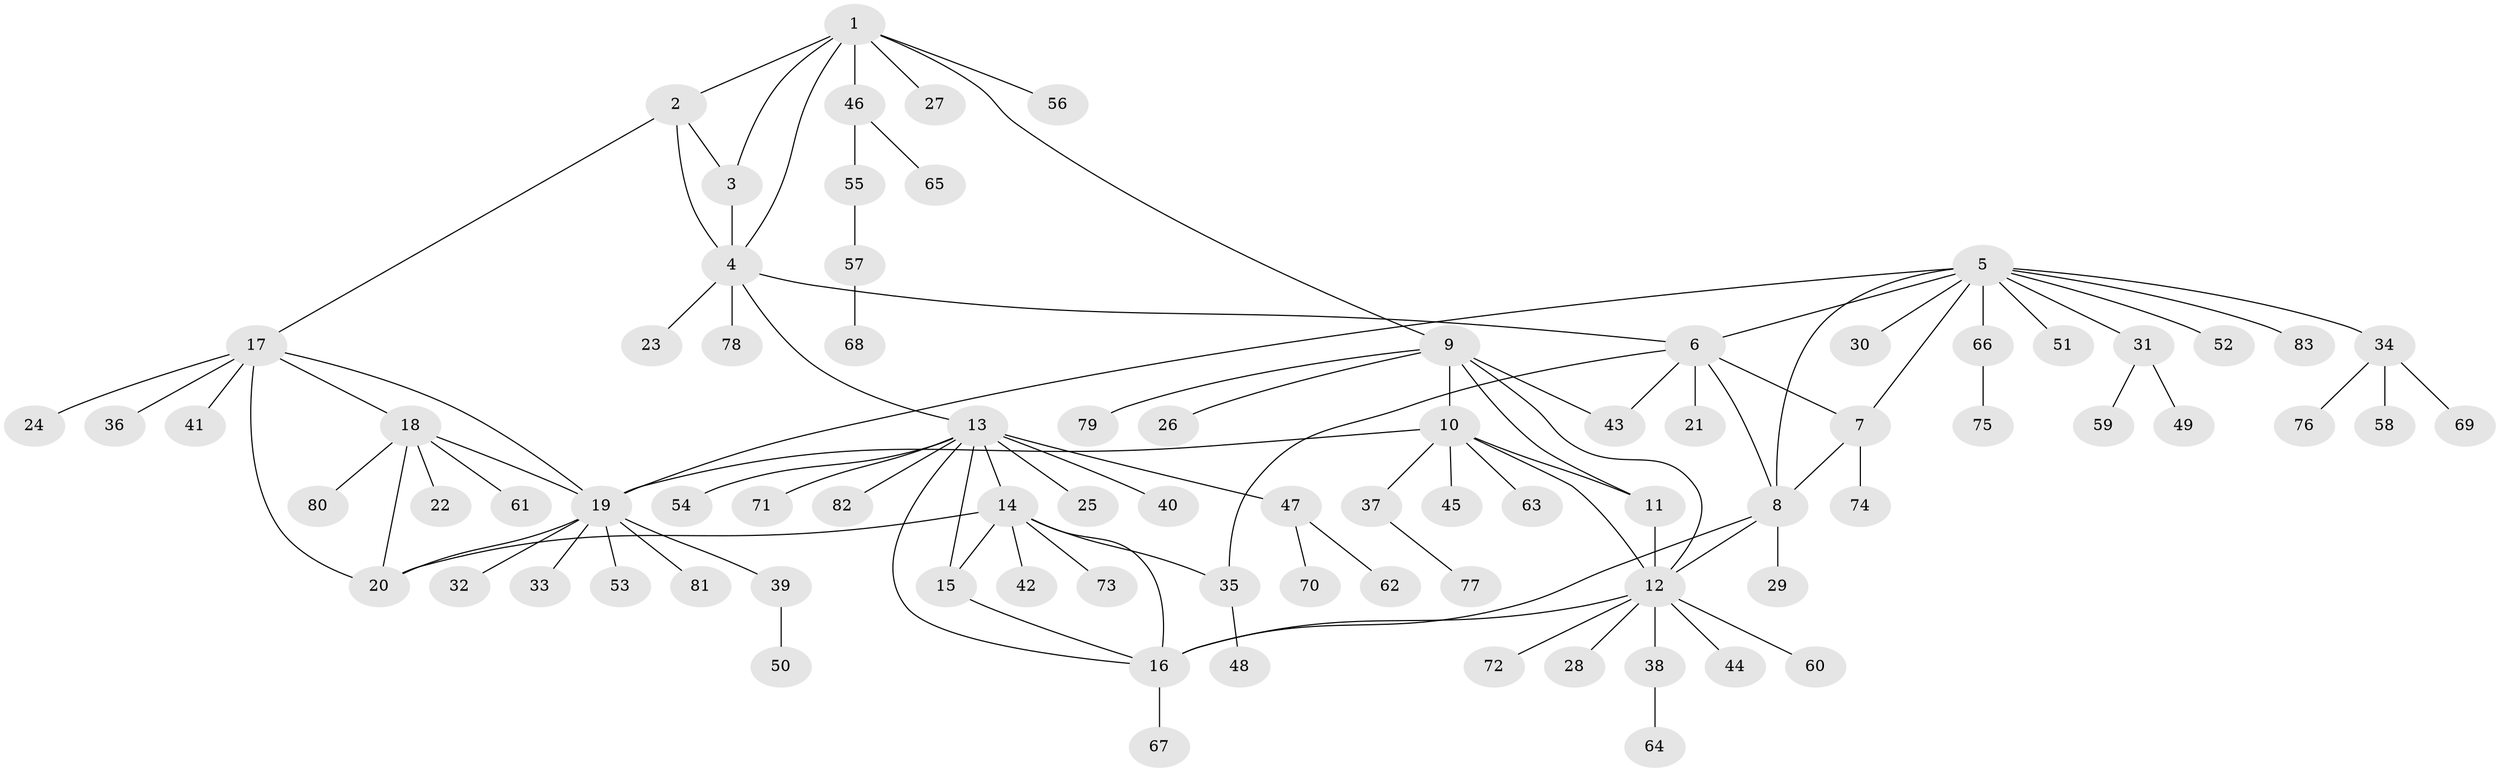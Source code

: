 // coarse degree distribution, {2: 0.06896551724137931, 9: 0.017241379310344827, 13: 0.017241379310344827, 5: 0.05172413793103448, 12: 0.05172413793103448, 4: 0.017241379310344827, 1: 0.7758620689655172}
// Generated by graph-tools (version 1.1) at 2025/58/03/04/25 21:58:11]
// undirected, 83 vertices, 105 edges
graph export_dot {
graph [start="1"]
  node [color=gray90,style=filled];
  1;
  2;
  3;
  4;
  5;
  6;
  7;
  8;
  9;
  10;
  11;
  12;
  13;
  14;
  15;
  16;
  17;
  18;
  19;
  20;
  21;
  22;
  23;
  24;
  25;
  26;
  27;
  28;
  29;
  30;
  31;
  32;
  33;
  34;
  35;
  36;
  37;
  38;
  39;
  40;
  41;
  42;
  43;
  44;
  45;
  46;
  47;
  48;
  49;
  50;
  51;
  52;
  53;
  54;
  55;
  56;
  57;
  58;
  59;
  60;
  61;
  62;
  63;
  64;
  65;
  66;
  67;
  68;
  69;
  70;
  71;
  72;
  73;
  74;
  75;
  76;
  77;
  78;
  79;
  80;
  81;
  82;
  83;
  1 -- 2;
  1 -- 3;
  1 -- 4;
  1 -- 9;
  1 -- 27;
  1 -- 46;
  1 -- 56;
  2 -- 3;
  2 -- 4;
  2 -- 17;
  3 -- 4;
  4 -- 6;
  4 -- 13;
  4 -- 23;
  4 -- 78;
  5 -- 6;
  5 -- 7;
  5 -- 8;
  5 -- 19;
  5 -- 30;
  5 -- 31;
  5 -- 34;
  5 -- 51;
  5 -- 52;
  5 -- 66;
  5 -- 83;
  6 -- 7;
  6 -- 8;
  6 -- 21;
  6 -- 35;
  6 -- 43;
  7 -- 8;
  7 -- 74;
  8 -- 12;
  8 -- 16;
  8 -- 29;
  9 -- 10;
  9 -- 11;
  9 -- 12;
  9 -- 26;
  9 -- 43;
  9 -- 79;
  10 -- 11;
  10 -- 12;
  10 -- 19;
  10 -- 37;
  10 -- 45;
  10 -- 63;
  11 -- 12;
  12 -- 16;
  12 -- 28;
  12 -- 38;
  12 -- 44;
  12 -- 60;
  12 -- 72;
  13 -- 14;
  13 -- 15;
  13 -- 16;
  13 -- 25;
  13 -- 40;
  13 -- 47;
  13 -- 54;
  13 -- 71;
  13 -- 82;
  14 -- 15;
  14 -- 16;
  14 -- 20;
  14 -- 35;
  14 -- 42;
  14 -- 73;
  15 -- 16;
  16 -- 67;
  17 -- 18;
  17 -- 19;
  17 -- 20;
  17 -- 24;
  17 -- 36;
  17 -- 41;
  18 -- 19;
  18 -- 20;
  18 -- 22;
  18 -- 61;
  18 -- 80;
  19 -- 20;
  19 -- 32;
  19 -- 33;
  19 -- 39;
  19 -- 53;
  19 -- 81;
  31 -- 49;
  31 -- 59;
  34 -- 58;
  34 -- 69;
  34 -- 76;
  35 -- 48;
  37 -- 77;
  38 -- 64;
  39 -- 50;
  46 -- 55;
  46 -- 65;
  47 -- 62;
  47 -- 70;
  55 -- 57;
  57 -- 68;
  66 -- 75;
}
